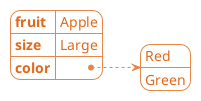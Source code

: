 ' Do not edit
' Theme Gallery
' autogenerated by script
'
@startjson
!theme superhero-outline
{
   "fruit":"Apple",
   "size": "Large",
   "color": ["Red", "Green"]
}
@endjson
